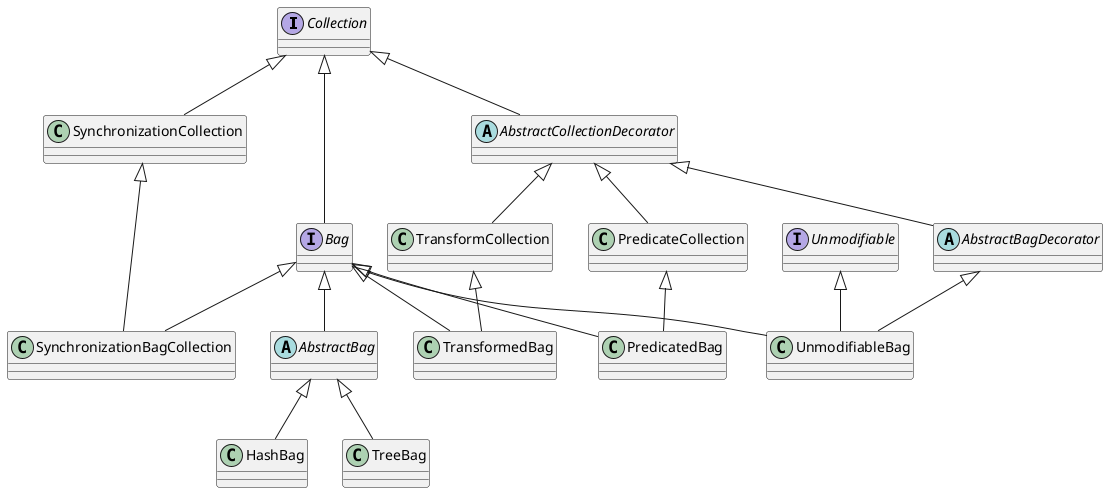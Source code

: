 @startuml

interface Collection
interface Bag
interface Unmodifiable
abstract class AbstractBag
abstract class AbstractCollectionDecorator
abstract class AbstractBagDecorator

Collection <|-- Bag
Bag <|-- AbstractBag

Collection <|-- AbstractCollectionDecorator
AbstractCollectionDecorator <|-- AbstractBagDecorator

Collection <|-- SynchronizationCollection
SynchronizationCollection <|-- SynchronizationBagCollection
Bag <|-- SynchronizationBagCollection

AbstractCollectionDecorator <|-- TransformCollection
TransformCollection <|-- TransformedBag
Bag <|-- TransformedBag

AbstractCollectionDecorator <|-- PredicateCollection
PredicateCollection <|-- PredicatedBag
Bag <|-- PredicatedBag

AbstractBagDecorator <|-- UnmodifiableBag
Unmodifiable <|-- UnmodifiableBag
Bag <|-- UnmodifiableBag

AbstractBag <|-- HashBag
AbstractBag <|-- TreeBag



@enduml